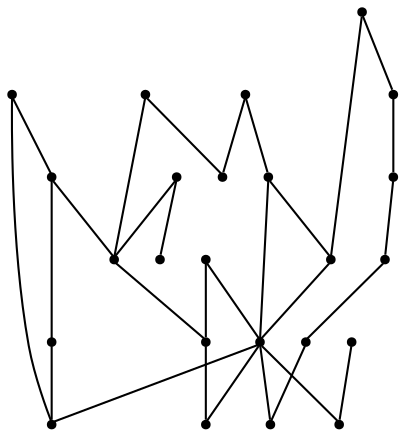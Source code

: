 graph {
  node [shape=point,comment="{\"directed\":false,\"doi\":\"10.1007/978-3-031-49272-3_22\",\"figure\":\"10 (2)\"}"]

  v0 [pos="1423.543446708252,398.031252046288"]
  v1 [pos="1367.5313664195921,286.0147595752385"]
  v2 [pos="1381.536810800182,468.041500227283"]
  v3 [pos="1346.015462230494,373.1402525283263"]
  v4 [pos="1171.5002292794832,482.0437485748519"]
  v5 [pos="1242.7772179438666,328.637807931805"]
  v6 [pos="1242.7772179438666,248.64684800493626"]
  v7 [pos="1242.3604276600656,217.396321597329"]
  v8 [pos="1242.3604276600656,234.0654394727763"]
  v9 [pos="1242.3604276600656,267.4036752236707"]
  v10 [pos="1242.3604276600656,284.0727930991179"]
  v11 [pos="1242.3604276600656,300.74191097456514"]
  v12 [pos="1243.1917826330482,350.7492646009067"]
  v13 [pos="1243.1917826330482,384.08750035180117"]
  v14 [pos="1243.1917826330482,400.7566182272484"]
  v15 [pos="1243.1917826330482,417.42573610269557"]
  v16 [pos="1243.1917826330482,434.0948539781428"]
  v17 [pos="1243.1917826330482,450.76397185359"]
  v18 [pos="1243.1917826330482,467.4330897290372"]
  v19 [pos="1243.1917826330482,484.1022076044844"]
  v20 [pos="1243.1917826330482,500.77132547993165"]
  v21 [pos="1115.4944442441752,272.01276160399567"]
  v22 [pos="1161.3433467032237,387.00897080952495"]
  v23 [pos="1087.486830286507,426.0355023393272"]

  v0 -- v1 [id="-1",pos="1423.543446708252,398.031252046288 1367.5313664195921,286.0147595752385 1367.5313664195921,286.0147595752385 1367.5313664195921,286.0147595752385"]
  v0 -- v2 [id="-5",pos="1423.543446708252,398.031252046288 1381.536810800182,468.041500227283 1381.536810800182,468.041500227283 1381.536810800182,468.041500227283"]
  v23 -- v4 [id="-12",pos="1087.486830286507,426.0355023393272 1171.5002292794832,482.0437485748519 1171.5002292794832,482.0437485748519 1171.5002292794832,482.0437485748519"]
  v23 -- v21 [id="-19",pos="1087.486830286507,426.0355023393272 1115.4944442441752,272.01276160399567 1115.4944442441752,272.01276160399567 1115.4944442441752,272.01276160399567"]
  v21 -- v22 [id="-42",pos="1115.4944442441752,272.01276160399567 1161.3433467032237,387.00897080952495 1161.3433467032237,387.00897080952495 1161.3433467032237,387.00897080952495"]
  v21 -- v6 [id="-46",pos="1115.4944442441752,272.01276160399567 1242.7772179438666,248.64684800493626 1242.7772179438666,248.64684800493626 1242.7772179438666,248.64684800493626"]
  v2 -- v3 [id="-72",pos="1381.536810800182,468.041500227283 1346.015462230494,373.1402525283263 1346.015462230494,373.1402525283263 1346.015462230494,373.1402525283263"]
  v5 -- v2 [id="-75",pos="1242.7772179438666,328.637807931805 1381.536810800182,468.041500227283 1381.536810800182,468.041500227283 1381.536810800182,468.041500227283"]
  v22 -- v4 [id="-91",pos="1161.3433467032237,387.00897080952495 1171.5002292794832,482.0437485748519 1171.5002292794832,482.0437485748519 1171.5002292794832,482.0437485748519"]
  v2 -- v4 [id="-100",pos="1381.536810800182,468.041500227283 1171.5002292794832,482.0437485748519 1171.5002292794832,482.0437485748519 1171.5002292794832,482.0437485748519"]
  v11 -- v10 [id="-157",pos="1242.3604276600656,300.74191097456514 1241.9436055820559,296.5747586809801 1241.9436055820559,296.5747586809801 1241.9436055820559,296.5747586809801 1242.77712256124,296.5747586809801 1242.77712256124,296.5747586809801 1242.77712256124,296.5747586809801 1242.77712256124,288.2401997432565 1242.77712256124,288.2401997432565 1242.77712256124,288.2401997432565 1241.9436055820559,288.2401997432565 1241.9436055820559,288.2401997432565 1241.9436055820559,288.2401997432565 1242.3604276600656,284.0727930991179 1242.3604276600656,284.0727930991179 1242.3604276600656,284.0727930991179"]
  v9 -- v10 [id="-159",pos="1242.3604276600656,267.4036752236707 1241.9436055820559,271.57108186780926 1241.9436055820559,271.57108186780926 1241.9436055820559,271.57108186780926 1242.77712256124,271.57108186780926 1242.77712256124,271.57108186780926 1242.77712256124,271.57108186780926 1242.77712256124,279.90564080553287 1242.77712256124,279.90564080553287 1242.77712256124,279.90564080553287 1241.9436055820559,279.90564080553287 1241.9436055820559,279.90564080553287 1241.9436055820559,279.90564080553287 1242.3604276600656,284.0727930991179 1242.3604276600656,284.0727930991179 1242.3604276600656,284.0727930991179"]
  v11 -- v5 [id="-170",pos="1242.3604276600656,300.74191097456514 1241.9436055820559,304.90931761870365 1241.9436055820559,304.90931761870365 1241.9436055820559,304.90931761870365 1242.77712256124,304.90931761870365 1242.77712256124,304.90931761870365 1242.77712256124,304.90931761870365 1242.77712256124,313.24387655642727 1242.77712256124,313.24387655642727 1242.77712256124,313.24387655642727 1241.9436055820559,313.24387655642727 1241.9436055820559,313.24387655642727 1241.9436055820559,313.24387655642727 1241.9436055820559,321.5784354941509 1241.9436055820559,321.5784354941509 1241.9436055820559,321.5784354941509 1242.77712256124,321.5784354941509 1242.77712256124,321.5784354941509 1242.77712256124,321.5784354941509 1242.7772179438666,328.637807931805 1242.7772179438666,328.637807931805 1242.7772179438666,328.637807931805"]
  v6 -- v1 [id="-186",pos="1242.7772179438666,248.64684800493626 1367.5313664195921,286.0147595752385 1367.5313664195921,286.0147595752385 1367.5313664195921,286.0147595752385"]
  v8 -- v6 [id="-190",pos="1242.3604276600656,234.0654394727763 1241.9437327588912,238.23701110722874 1241.9437327588912,238.23701110722874 1241.9437327588912,238.23701110722874 1242.7772497380754,238.23701110722874 1242.7772497380754,238.23701110722874 1242.7772497380754,238.23701110722874 1242.7772179438666,248.64684800493626 1242.7772179438666,248.64684800493626 1242.7772179438666,248.64684800493626"]
  v2 -- v19 [id="-195",pos="1381.536810800182,468.041500227283 1242.77712256124,478.1264321124613 1242.77712256124,478.1264321124613 1242.77712256124,478.1264321124613 1242.77712256124,479.9350235170802 1242.77712256124,479.9350235170802 1242.77712256124,479.9350235170802 1243.6064427048561,479.9350235170802 1243.6064427048561,479.9350235170802 1243.6064427048561,479.9350235170802 1243.1917826330482,484.1022076044844 1243.1917826330482,484.1022076044844 1243.1917826330482,484.1022076044844"]
  v1 -- v3 [id="-202",pos="1367.5313664195921,286.0147595752385 1346.015462230494,373.1402525283263 1346.015462230494,373.1402525283263 1346.015462230494,373.1402525283263"]
  v8 -- v7 [id="-226",pos="1242.3604276600656,234.0654394727763 1241.9437327588912,229.90245216950512 1241.9437327588912,229.90245216950512 1241.9437327588912,229.90245216950512 1242.7772497380754,229.90245216950512 1242.7772497380754,229.90245216950512 1242.7772497380754,229.90245216950512 1242.7772497380754,221.56789323178145 1242.7772497380754,221.56789323178145 1242.7772497380754,221.56789323178145 1241.9437327588912,221.56789323178145 1241.9437327588912,221.56789323178145 1241.9437327588912,221.56789323178145 1242.3604276600656,217.396321597329 1242.3604276600656,217.396321597329 1242.3604276600656,217.396321597329"]
  v9 -- v6 [id="-239",pos="1242.3604276600656,267.4036752236707 1241.9436055820559,263.23652293008564 1241.9436055820559,263.23652293008564 1241.9436055820559,263.23652293008564 1242.77712256124,263.23652293008564 1242.77712256124,263.23652293008564 1242.77712256124,263.23652293008564 1242.77712256124,254.90196399236203 1242.77712256124,254.90196399236203 1242.77712256124,254.90196399236203 1241.9436055820559,254.90196399236203 1241.9436055820559,254.90196399236203 1241.9436055820559,254.90196399236203 1242.7772179438666,248.64684800493626 1242.7772179438666,248.64684800493626 1242.7772179438666,248.64684800493626"]
  v5 -- v12 [id="-255",pos="1242.7772179438666,328.637807931805 1243.6064427048561,338.2474897819597 1243.6064427048561,338.2474897819597 1243.6064427048561,338.2474897819597 1242.77712256124,338.2474897819597 1242.77712256124,338.2474897819597 1242.77712256124,338.2474897819597 1242.77712256124,346.5820487196833 1242.77712256124,346.5820487196833 1242.77712256124,346.5820487196833 1243.6064427048561,346.5820487196833 1243.6064427048561,346.5820487196833 1243.6064427048561,346.5820487196833 1243.1917826330482,350.7492646009067 1243.1917826330482,350.7492646009067 1243.1917826330482,350.7492646009067"]
  v20 -- v19 [id="-261",pos="1243.1917826330482,500.77132547993165 1243.6064427048561,496.60414139252737 1243.6064427048561,496.60414139252737 1243.6064427048561,496.60414139252737 1242.77712256124,496.60414139252737 1242.77712256124,496.60414139252737 1242.77712256124,496.60414139252737 1242.77712256124,488.26958245480375 1242.77712256124,488.26958245480375 1242.77712256124,488.26958245480375 1243.6064427048561,488.26958245480375 1243.6064427048561,488.26958245480375 1243.6064427048561,488.26958245480375 1243.1917826330482,484.1022076044844 1243.1917826330482,484.1022076044844 1243.1917826330482,484.1022076044844"]
  v13 -- v14 [id="-263",pos="1243.1917826330482,384.08750035180117 1243.6064427048561,388.2548434083013 1243.6064427048561,388.2548434083013 1243.6064427048561,388.2548434083013 1242.77712256124,388.2548434083013 1242.77712256124,388.2548434083013 1242.77712256124,388.2548434083013 1242.77712256124,396.58940234602494 1242.77712256124,396.58940234602494 1242.77712256124,396.58940234602494 1243.6064427048561,396.58940234602494 1243.6064427048561,396.58940234602494 1243.6064427048561,396.58940234602494 1243.1917826330482,400.7566182272484 1243.1917826330482,400.7566182272484 1243.1917826330482,400.7566182272484"]
  v14 -- v15 [id="-266",pos="1243.1917826330482,400.7566182272484 1243.6064427048561,404.92396128374855 1243.6064427048561,404.92396128374855 1243.6064427048561,404.92396128374855 1242.77712256124,404.92396128374855 1242.77712256124,404.92396128374855 1242.77712256124,404.92396128374855 1242.77712256124,413.25852022147217 1242.77712256124,413.25852022147217 1242.77712256124,413.25852022147217 1243.6064427048561,413.25852022147217 1243.6064427048561,413.25852022147217 1243.6064427048561,413.25852022147217 1243.1917826330482,417.42573610269557 1243.1917826330482,417.42573610269557 1243.1917826330482,417.42573610269557"]
  v15 -- v16 [id="-269",pos="1243.1917826330482,417.42573610269557 1243.6064427048561,421.5930791591958 1243.6064427048561,421.5930791591958 1243.6064427048561,421.5930791591958 1242.77712256124,421.5930791591958 1242.77712256124,421.5930791591958 1242.77712256124,421.5930791591958 1242.77712256124,429.9276380969194 1242.77712256124,429.9276380969194 1242.77712256124,429.9276380969194 1243.6064427048561,429.9276380969194 1243.6064427048561,429.9276380969194 1243.6064427048561,429.9276380969194 1243.1917826330482,434.0948539781428 1243.1917826330482,434.0948539781428 1243.1917826330482,434.0948539781428"]
  v16 -- v17 [id="-271",pos="1243.1917826330482,434.0948539781428 1243.6064427048561,438.26219703464295 1243.6064427048561,438.26219703464295 1243.6064427048561,438.26219703464295 1242.77712256124,438.26219703464295 1242.77712256124,438.26219703464295 1242.77712256124,438.26219703464295 1242.77712256124,446.59675597236657 1242.77712256124,446.59675597236657 1242.77712256124,446.59675597236657 1243.6064427048561,446.59675597236657 1243.6064427048561,446.59675597236657 1243.6064427048561,446.59675597236657 1243.1917826330482,450.76397185359 1243.1917826330482,450.76397185359 1243.1917826330482,450.76397185359"]
  v17 -- v18 [id="-274",pos="1243.1917826330482,450.76397185359 1243.6064427048561,454.9313149100902 1243.6064427048561,454.9313149100902 1243.6064427048561,454.9313149100902 1242.77712256124,454.9313149100902 1242.77712256124,454.9313149100902 1242.77712256124,454.9313149100902 1242.77712256124,463.2658738478138 1242.77712256124,463.2658738478138 1242.77712256124,463.2658738478138 1243.6064427048561,463.2658738478138 1243.6064427048561,463.2658738478138 1243.6064427048561,463.2658738478138 1243.1917826330482,467.4330897290372 1243.1917826330482,467.4330897290372 1243.1917826330482,467.4330897290372"]
  v12 -- v2 [id="-258",pos="1243.1917826330482,350.7492646009067 1243.6064427048561,354.9166076574069 1243.6064427048561,354.9166076574069 1243.6064427048561,354.9166076574069 1242.77712256124,354.9166076574069 1242.77712256124,354.9166076574069 1242.77712256124,354.9166076574069 1242.77712256124,363.25116659513054 1242.77712256124,363.25116659513054 1242.77712256124,363.25116659513054 1243.6064427048561,363.25116659513054 1243.6064427048561,363.25116659513054 1243.6064427048561,363.25116659513054 1243.6064427048561,365.3806530168333 1243.6064427048561,365.3806530168333 1243.6064427048561,365.3806530168333 1243.9481668615647,365.6306796109429 1243.9481668615647,365.6306796109429 1243.9481668615647,365.6306796109429 1243.6064427048561,366.0932478863371 1243.6064427048561,366.0932478863371 1243.6064427048561,366.0932478863371 1243.6064427048561,366.4183078937349 1243.6064427048561,366.4183078937349 1243.6064427048561,366.4183078937349 1250.1616455084975,371.24400556420085 1250.1616455084975,371.24400556420085 1250.1616455084975,371.24400556420085 1250.657507989706,370.57309239165505 1250.657507989706,370.57309239165505 1250.657507989706,370.57309239165505 1257.3669762946824,375.5196383688619 1257.3669762946824,375.5196383688619 1257.3669762946824,375.5196383688619 1256.8751834722068,376.1905515414077 1256.8751834722068,376.1905515414077 1256.8751834722068,376.1905515414077 1263.5846517771834,381.13296432211985 1263.5846517771834,381.13296432211985 1263.5846517771834,381.13296432211985 1264.0763174228236,380.46205114957405 1264.0763174228236,380.46205114957405 1264.0763174228236,380.46205114957405 1270.7898553865327,385.40859712678093 1270.7898553865327,385.40859712678093 1270.7898553865327,385.40859712678093 1270.2897960697564,386.0795102993267 1270.2897960697564,386.0795102993267 1270.2897960697564,386.0795102993267 1277.003461210301,391.02189128621967 1277.003461210301,391.02189128621967 1277.003461210301,391.02189128621967 1277.4993236915093,390.3509781136739 1277.4993236915093,390.3509781136739 1277.4993236915093,390.3509781136739 1284.204595160918,395.29339089438605 1284.204595160918,395.29339089438605 1284.204595160918,395.29339089438605 1283.7128023384423,395.9684690572457 1283.7128023384423,395.9684690572457 1283.7128023384423,395.9684690572457 1290.4222706434189,400.91085004413867 1290.4222706434189,400.91085004413867 1290.4222706434189,400.91085004413867 1290.918133124627,400.23577188127905 1290.918133124627,400.23577188127905 1290.918133124627,400.23577188127905 1297.6274742527683,405.1823178584859 1297.6274742527683,405.1823178584859 1297.6274742527683,405.1823178584859 1297.1358086071282,405.85326282485084 1297.1358086071282,405.85326282485084 1297.1358086071282,405.85326282485084 1303.8410800765366,410.7998405958769 1303.8410800765366,410.7998405958769 1303.8410800765366,410.7998405958769 1304.336942557745,410.12889562951193 1304.336942557745,410.12889562951193 1304.336942557745,410.12889562951193 1311.0504805214541,415.07127661640493 1311.0504805214541,415.07127661640493 1311.0504805214541,415.07127661640493 1310.554618040246,415.7422215827699 1310.554618040246,415.7422215827699 1310.554618040246,415.7422215827699 1317.2639591683871,420.68460256966284 1317.2639591683871,420.68460256966284 1317.2639591683871,420.68460256966284 1317.7557519908628,420.01368939711705 1317.7557519908628,420.01368939711705 1317.7557519908628,420.01368939711705 1324.4652202958393,424.9561021778292 1324.4652202958393,424.9561021778292 1324.4652202958393,424.9561021778292 1323.47743781532,426.2979921105592 1323.47743781532,426.2979921105592 1323.47743781532,426.2979921105592 1316.7680966871787,421.35557932984705 1316.7680966871787,421.35557932984705 1316.7680966871787,421.35557932984705 1317.7557519908628,420.01368939711705 1317.7557519908628,420.01368939711705 1317.7557519908628,420.01368939711705 1324.4650931190038,424.96023537432393 1324.4650931190038,424.96023537432393 1324.4650931190038,424.96023537432393 1323.9734274733637,425.627015350375 1323.9734274733637,425.627015350375 1323.9734274733637,425.627015350375 1330.682768601505,430.5735613275819 1330.682768601505,430.5735613275819 1330.682768601505,430.5735613275819 1331.1787582595484,429.9026481550361 1331.1787582595484,429.9026481550361 1331.1787582595484,429.9026481550361 1337.8880993876896,434.84502914192905 1337.8880993876896,434.84502914192905 1337.8880993876896,434.84502914192905 1337.3922369064815,435.515974108294 1337.3922369064815,435.515974108294 1337.3922369064815,435.515974108294 1344.1015780346227,440.4625200855009 1344.1015780346227,440.4625200855009 1344.1015780346227,440.4625200855009 1344.5933708570983,439.7916069129551 1344.5933708570983,439.7916069129551 1344.5933708570983,439.7916069129551 1351.3069088208074,444.7339878998481 1351.3069088208074,444.7339878998481 1351.3069088208074,444.7339878998481 1350.815115998332,445.4049010723939 1350.815115998332,445.4049010723939 1350.815115998332,445.4049010723939 1357.5245843033085,450.347313853106 1357.5245843033085,450.347313853106 1357.5245843033085,450.347313853106 1358.016377125784,449.67636888674105 1358.016377125784,449.67636888674105 1358.016377125784,449.67636888674105 1364.7299150894933,454.6187816674532 1364.7299150894933,454.6187816674532 1364.7299150894933,454.6187816674532 1364.229855772717,455.289694839999 1364.229855772717,455.289694839999 1364.229855772717,455.289694839999 1381.536810800182,468.041500227283 1381.536810800182,468.041500227283 1381.536810800182,468.041500227283"]
  v13 -- v12 [id="-260",pos="1243.1917826330482,384.08750035180117 1243.6064427048561,379.9202844705777 1243.6064427048561,379.9202844705777 1243.6064427048561,379.9202844705777 1242.77712256124,379.9202844705777 1242.77712256124,379.9202844705777 1242.77712256124,379.9202844705777 1242.77712256124,371.58572553285416 1242.77712256124,371.58572553285416 1242.77712256124,371.58572553285416 1243.6064427048561,371.58572553285416 1243.6064427048561,371.58572553285416 1243.6064427048561,371.58572553285416 1243.6064427048561,366.4183078937349 1243.6064427048561,366.4183078937349 1243.6064427048561,366.4183078937349 1243.4523043803563,366.2975231746324 1243.4523043803563,366.2975231746324 1243.4523043803563,366.2975231746324 1243.6064427048561,366.0890193083848 1243.6064427048561,366.0890193083848 1243.6064427048561,366.0890193083848 1243.9481668615647,365.62657820826735 1243.9481668615647,365.62657820826735 1243.9481668615647,365.62657820826735 1243.6064427048561,365.3807166044717 1243.6064427048561,365.3807166044717 1243.6064427048561,365.3807166044717 1242.77712256124,364.76801791486264 1242.77712256124,364.76801791486264 1242.77712256124,364.76801791486264 1242.77712256124,363.25110300749213 1242.77712256124,363.25110300749213 1242.77712256124,363.25110300749213 1243.6064427048561,363.25110300749213 1243.6064427048561,363.25110300749213 1243.6064427048561,363.25110300749213 1243.6064427048561,371.58566194521575 1243.6064427048561,371.58566194521575 1243.6064427048561,371.58566194521575 1241.9437327588912,371.58566194521575 1241.9437327588912,371.58566194521575 1241.9437327588912,371.58566194521575 1241.9437327588912,363.25110300749213 1241.9437327588912,363.25110300749213 1241.9437327588912,363.25110300749213 1243.6064427048561,363.25110300749213 1243.6064427048561,363.25110300749213 1243.6064427048561,363.25110300749213 1243.6064427048561,365.3805894291949 1243.6064427048561,365.3805894291949 1243.6064427048561,365.3805894291949 1243.6064427048561,366.0932160925179 1243.6064427048561,366.0932160925179 1243.6064427048561,366.0932160925179 1243.4523043803563,366.3015609896695 1243.4523043803563,366.3015609896695 1243.4523043803563,366.3015609896695 1242.9605115578809,366.97250595603447 1242.9605115578809,366.97250595603447 1242.9605115578809,366.97250595603447 1242.77712256124,366.8391626783519 1242.77712256124,366.8391626783519 1242.77712256124,366.8391626783519 1242.77712256124,364.76801791486264 1242.77712256124,364.76801791486264 1242.77712256124,364.76801791486264 1242.77712256124,364.7638211307296 1242.77712256124,364.7638211307296 1242.77712256124,364.7638211307296 1237.2388257334235,360.68416542755523 1237.2388257334235,360.68416542755523 1237.2388257334235,360.68416542755523 1236.2469735941715,362.0301885567799 1236.2469735941715,362.0301885567799 1236.2469735941715,362.0301885567799 1242.9605115578809,366.9725695436728 1242.9605115578809,366.9725695436728 1242.9605115578809,366.9725695436728 1243.9481668615647,365.62654641444817 1243.9481668615647,365.62654641444817 1243.9481668615647,365.62654641444817 1243.6064427048561,365.3807166044717 1243.6064427048561,365.3807166044717 1243.6064427048561,365.3807166044717 1243.6064427048561,366.0890193083848 1243.6064427048561,366.0890193083848 1243.6064427048561,366.0890193083848 1243.4523043803563,366.2973959993556 1243.4523043803563,366.2973959993556 1243.4523043803563,366.2973959993556 1242.9605115578809,366.97247416221524 1242.9605115578809,366.97247416221524 1242.9605115578809,366.97247416221524 1242.77712256124,366.83496589421884 1242.77712256124,366.83496589421884 1242.77712256124,366.83496589421884 1243.4523043803563,366.2975231746324 1243.4523043803563,366.2975231746324 1243.4523043803563,366.2975231746324 1243.4523043803563,366.2973959993556 1243.4523043803563,366.2973959993556 1243.4523043803563,366.2973959993556 1243.1917826330482,350.7492646009067 1243.1917826330482,350.7492646009067 1243.1917826330482,350.7492646009067"]
  v2 -- v18 [id="-272",pos="1381.536810800182,468.041500227283 1242.77712256124,476.4594821723336 1242.77712256124,476.4594821723336 1242.77712256124,476.4594821723336 1242.77712256124,478.130565308956 1242.77712256124,478.130565308956 1242.77712256124,478.130565308956 1242.77712256124,479.93489634180344 1242.77712256124,479.93489634180344 1242.77712256124,479.93489634180344 1242.77712256124,479.93489634180344 1242.77712256124,479.93489634180344 1242.77712256124,479.93489634180344 1243.1917826330482,467.4330897290372 1243.1917826330482,467.4330897290372 1243.1917826330482,467.4330897290372"]
}